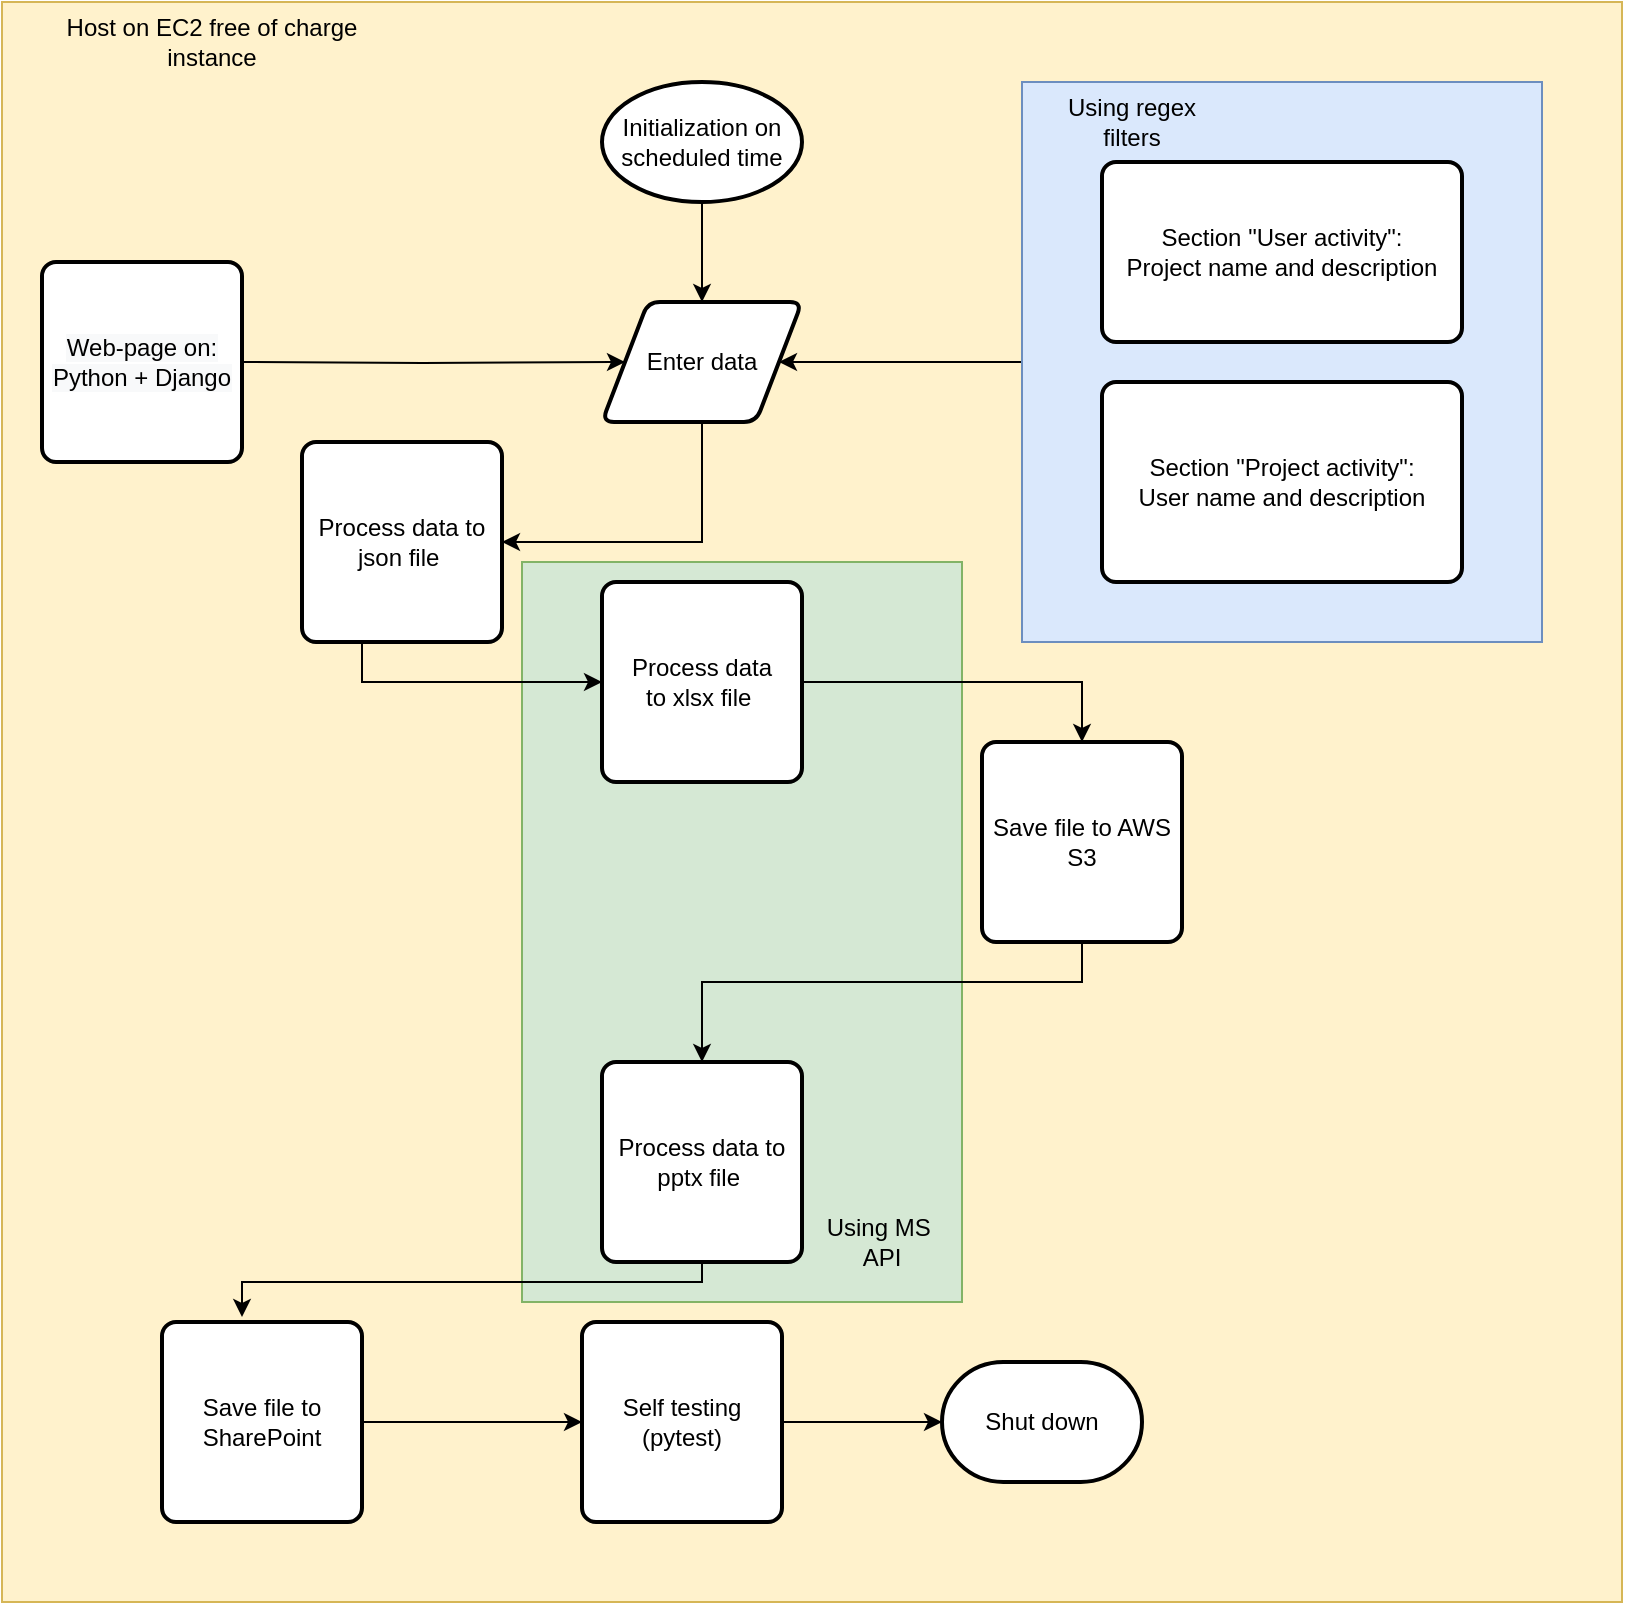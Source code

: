 <mxfile version="14.9.6" type="github">
  <diagram id="BGa-QUlbDWNj89ENAkWv" name="Page-1">
    <mxGraphModel dx="1550" dy="863" grid="1" gridSize="10" guides="1" tooltips="1" connect="1" arrows="1" fold="1" page="1" pageScale="1" pageWidth="827" pageHeight="1169" math="0" shadow="0">
      <root>
        <mxCell id="0" />
        <mxCell id="1" parent="0" />
        <mxCell id="gcjbmGFZdJUQJnV2siwm-32" value="" style="rounded=0;whiteSpace=wrap;html=1;fillColor=#fff2cc;strokeColor=#d6b656;" parent="1" vertex="1">
          <mxGeometry x="10" y="20" width="810" height="800" as="geometry" />
        </mxCell>
        <mxCell id="gcjbmGFZdJUQJnV2siwm-29" value="" style="rounded=0;whiteSpace=wrap;html=1;fillColor=#d5e8d4;strokeColor=#82b366;" parent="1" vertex="1">
          <mxGeometry x="270" y="300" width="220" height="370" as="geometry" />
        </mxCell>
        <mxCell id="gcjbmGFZdJUQJnV2siwm-26" style="edgeStyle=orthogonalEdgeStyle;rounded=0;orthogonalLoop=1;jettySize=auto;html=1;entryX=1;entryY=0.5;entryDx=0;entryDy=0;" parent="1" source="gcjbmGFZdJUQJnV2siwm-24" target="gcjbmGFZdJUQJnV2siwm-2" edge="1">
          <mxGeometry relative="1" as="geometry" />
        </mxCell>
        <mxCell id="gcjbmGFZdJUQJnV2siwm-24" value="" style="rounded=0;whiteSpace=wrap;html=1;fillColor=#dae8fc;strokeColor=#6c8ebf;" parent="1" vertex="1">
          <mxGeometry x="520" y="60" width="260" height="280" as="geometry" />
        </mxCell>
        <mxCell id="gcjbmGFZdJUQJnV2siwm-3" style="edgeStyle=orthogonalEdgeStyle;rounded=0;orthogonalLoop=1;jettySize=auto;html=1;exitX=0.5;exitY=1;exitDx=0;exitDy=0;exitPerimeter=0;entryX=0.5;entryY=0;entryDx=0;entryDy=0;" parent="1" source="gcjbmGFZdJUQJnV2siwm-1" target="gcjbmGFZdJUQJnV2siwm-2" edge="1">
          <mxGeometry relative="1" as="geometry" />
        </mxCell>
        <mxCell id="gcjbmGFZdJUQJnV2siwm-1" value="Initialization on scheduled time" style="strokeWidth=2;html=1;shape=mxgraph.flowchart.start_1;whiteSpace=wrap;" parent="1" vertex="1">
          <mxGeometry x="310" y="60" width="100" height="60" as="geometry" />
        </mxCell>
        <mxCell id="gcjbmGFZdJUQJnV2siwm-5" style="edgeStyle=orthogonalEdgeStyle;rounded=0;orthogonalLoop=1;jettySize=auto;html=1;entryX=1;entryY=0.5;entryDx=0;entryDy=0;" parent="1" source="gcjbmGFZdJUQJnV2siwm-2" target="gcjbmGFZdJUQJnV2siwm-27" edge="1">
          <mxGeometry relative="1" as="geometry">
            <Array as="points">
              <mxPoint x="360" y="290" />
            </Array>
          </mxGeometry>
        </mxCell>
        <mxCell id="gcjbmGFZdJUQJnV2siwm-2" value="Enter data" style="shape=parallelogram;html=1;strokeWidth=2;perimeter=parallelogramPerimeter;whiteSpace=wrap;rounded=1;arcSize=12;size=0.23;" parent="1" vertex="1">
          <mxGeometry x="310" y="170" width="100" height="60" as="geometry" />
        </mxCell>
        <mxCell id="gcjbmGFZdJUQJnV2siwm-9" style="edgeStyle=orthogonalEdgeStyle;rounded=0;orthogonalLoop=1;jettySize=auto;html=1;entryX=0.5;entryY=0;entryDx=0;entryDy=0;" parent="1" source="gcjbmGFZdJUQJnV2siwm-4" target="gcjbmGFZdJUQJnV2siwm-8" edge="1">
          <mxGeometry relative="1" as="geometry" />
        </mxCell>
        <mxCell id="gcjbmGFZdJUQJnV2siwm-4" value="Process data to&amp;nbsp;xlsx file&amp;nbsp;" style="rounded=1;whiteSpace=wrap;html=1;absoluteArcSize=1;arcSize=14;strokeWidth=2;" parent="1" vertex="1">
          <mxGeometry x="310" y="310" width="100" height="100" as="geometry" />
        </mxCell>
        <mxCell id="gcjbmGFZdJUQJnV2siwm-13" style="edgeStyle=orthogonalEdgeStyle;rounded=0;orthogonalLoop=1;jettySize=auto;html=1;entryX=0.4;entryY=-0.025;entryDx=0;entryDy=0;entryPerimeter=0;" parent="1" source="gcjbmGFZdJUQJnV2siwm-6" target="gcjbmGFZdJUQJnV2siwm-12" edge="1">
          <mxGeometry relative="1" as="geometry">
            <Array as="points">
              <mxPoint x="360" y="660" />
              <mxPoint x="130" y="660" />
            </Array>
          </mxGeometry>
        </mxCell>
        <mxCell id="gcjbmGFZdJUQJnV2siwm-6" value="&lt;span&gt;Process data to pptx file&amp;nbsp;&lt;/span&gt;" style="rounded=1;whiteSpace=wrap;html=1;absoluteArcSize=1;arcSize=14;strokeWidth=2;" parent="1" vertex="1">
          <mxGeometry x="310" y="550" width="100" height="100" as="geometry" />
        </mxCell>
        <mxCell id="gcjbmGFZdJUQJnV2siwm-11" style="edgeStyle=orthogonalEdgeStyle;rounded=0;orthogonalLoop=1;jettySize=auto;html=1;entryX=0.5;entryY=0;entryDx=0;entryDy=0;" parent="1" source="gcjbmGFZdJUQJnV2siwm-8" target="gcjbmGFZdJUQJnV2siwm-6" edge="1">
          <mxGeometry relative="1" as="geometry">
            <Array as="points">
              <mxPoint x="550" y="510" />
              <mxPoint x="360" y="510" />
            </Array>
          </mxGeometry>
        </mxCell>
        <mxCell id="gcjbmGFZdJUQJnV2siwm-8" value="Save file to AWS S3" style="rounded=1;whiteSpace=wrap;html=1;absoluteArcSize=1;arcSize=14;strokeWidth=2;" parent="1" vertex="1">
          <mxGeometry x="500" y="390" width="100" height="100" as="geometry" />
        </mxCell>
        <mxCell id="gcjbmGFZdJUQJnV2siwm-15" value="" style="edgeStyle=orthogonalEdgeStyle;rounded=0;orthogonalLoop=1;jettySize=auto;html=1;" parent="1" source="gcjbmGFZdJUQJnV2siwm-12" target="gcjbmGFZdJUQJnV2siwm-14" edge="1">
          <mxGeometry relative="1" as="geometry" />
        </mxCell>
        <mxCell id="gcjbmGFZdJUQJnV2siwm-12" value="Save file to SharePoint" style="rounded=1;whiteSpace=wrap;html=1;absoluteArcSize=1;arcSize=14;strokeWidth=2;" parent="1" vertex="1">
          <mxGeometry x="90" y="680" width="100" height="100" as="geometry" />
        </mxCell>
        <mxCell id="gcjbmGFZdJUQJnV2siwm-17" style="edgeStyle=orthogonalEdgeStyle;rounded=0;orthogonalLoop=1;jettySize=auto;html=1;exitX=1;exitY=0.5;exitDx=0;exitDy=0;entryX=0;entryY=0.5;entryDx=0;entryDy=0;entryPerimeter=0;" parent="1" source="gcjbmGFZdJUQJnV2siwm-14" target="gcjbmGFZdJUQJnV2siwm-16" edge="1">
          <mxGeometry relative="1" as="geometry" />
        </mxCell>
        <mxCell id="gcjbmGFZdJUQJnV2siwm-14" value="Self testing (pytest)" style="rounded=1;whiteSpace=wrap;html=1;absoluteArcSize=1;arcSize=14;strokeWidth=2;" parent="1" vertex="1">
          <mxGeometry x="300" y="680" width="100" height="100" as="geometry" />
        </mxCell>
        <mxCell id="gcjbmGFZdJUQJnV2siwm-16" value="Shut down" style="strokeWidth=2;html=1;shape=mxgraph.flowchart.terminator;whiteSpace=wrap;" parent="1" vertex="1">
          <mxGeometry x="480" y="700" width="100" height="60" as="geometry" />
        </mxCell>
        <mxCell id="gcjbmGFZdJUQJnV2siwm-19" style="edgeStyle=orthogonalEdgeStyle;rounded=0;orthogonalLoop=1;jettySize=auto;html=1;entryX=0;entryY=0.5;entryDx=0;entryDy=0;" parent="1" target="gcjbmGFZdJUQJnV2siwm-2" edge="1">
          <mxGeometry relative="1" as="geometry">
            <mxPoint x="130" y="200" as="sourcePoint" />
          </mxGeometry>
        </mxCell>
        <mxCell id="gcjbmGFZdJUQJnV2siwm-21" value="&#xa;&#xa;&lt;span style=&quot;color: rgb(0, 0, 0); font-family: helvetica; font-size: 12px; font-style: normal; font-weight: 400; letter-spacing: normal; text-align: center; text-indent: 0px; text-transform: none; word-spacing: 0px; background-color: rgb(248, 249, 250); display: inline; float: none;&quot;&gt;Web-page on:&lt;/span&gt;&lt;br style=&quot;color: rgb(0, 0, 0); font-family: helvetica; font-size: 12px; font-style: normal; font-weight: 400; letter-spacing: normal; text-align: center; text-indent: 0px; text-transform: none; word-spacing: 0px; background-color: rgb(248, 249, 250);&quot;&gt;&lt;span style=&quot;color: rgb(0, 0, 0); font-family: helvetica; font-size: 12px; font-style: normal; font-weight: 400; letter-spacing: normal; text-align: center; text-indent: 0px; text-transform: none; word-spacing: 0px; background-color: rgb(248, 249, 250); display: inline; float: none;&quot;&gt;Python + Django&lt;/span&gt;&#xa;&#xa;" style="rounded=1;whiteSpace=wrap;html=1;absoluteArcSize=1;arcSize=14;strokeWidth=2;" parent="1" vertex="1">
          <mxGeometry x="30" y="150" width="100" height="100" as="geometry" />
        </mxCell>
        <mxCell id="gcjbmGFZdJUQJnV2siwm-22" value="Section &quot;Project activity&quot;:&lt;br&gt;User name and description" style="rounded=1;whiteSpace=wrap;html=1;absoluteArcSize=1;arcSize=14;strokeWidth=2;" parent="1" vertex="1">
          <mxGeometry x="560" y="210" width="180" height="100" as="geometry" />
        </mxCell>
        <mxCell id="gcjbmGFZdJUQJnV2siwm-23" value="Section &quot;User activity&quot;:&lt;br&gt;Project name and description" style="rounded=1;whiteSpace=wrap;html=1;absoluteArcSize=1;arcSize=14;strokeWidth=2;" parent="1" vertex="1">
          <mxGeometry x="560" y="100" width="180" height="90" as="geometry" />
        </mxCell>
        <mxCell id="gcjbmGFZdJUQJnV2siwm-25" value="Using regex filters" style="text;html=1;strokeColor=none;fillColor=none;align=center;verticalAlign=middle;whiteSpace=wrap;rounded=0;" parent="1" vertex="1">
          <mxGeometry x="530" y="70" width="90" height="20" as="geometry" />
        </mxCell>
        <mxCell id="gcjbmGFZdJUQJnV2siwm-28" style="edgeStyle=orthogonalEdgeStyle;rounded=0;orthogonalLoop=1;jettySize=auto;html=1;entryX=0;entryY=0.5;entryDx=0;entryDy=0;" parent="1" source="gcjbmGFZdJUQJnV2siwm-27" target="gcjbmGFZdJUQJnV2siwm-4" edge="1">
          <mxGeometry relative="1" as="geometry">
            <Array as="points">
              <mxPoint x="190" y="360" />
            </Array>
          </mxGeometry>
        </mxCell>
        <mxCell id="gcjbmGFZdJUQJnV2siwm-27" value="Process data to json file&amp;nbsp;" style="rounded=1;whiteSpace=wrap;html=1;absoluteArcSize=1;arcSize=14;strokeWidth=2;" parent="1" vertex="1">
          <mxGeometry x="160" y="240" width="100" height="100" as="geometry" />
        </mxCell>
        <mxCell id="gcjbmGFZdJUQJnV2siwm-30" value="Using MS&amp;nbsp; API" style="text;html=1;strokeColor=none;fillColor=none;align=center;verticalAlign=middle;whiteSpace=wrap;rounded=0;" parent="1" vertex="1">
          <mxGeometry x="420" y="630" width="60" height="20" as="geometry" />
        </mxCell>
        <mxCell id="gcjbmGFZdJUQJnV2siwm-34" value="Host on EC2 free of charge instance" style="text;html=1;strokeColor=none;fillColor=none;align=center;verticalAlign=middle;whiteSpace=wrap;rounded=0;" parent="1" vertex="1">
          <mxGeometry x="40" y="30" width="150" height="20" as="geometry" />
        </mxCell>
      </root>
    </mxGraphModel>
  </diagram>
</mxfile>
